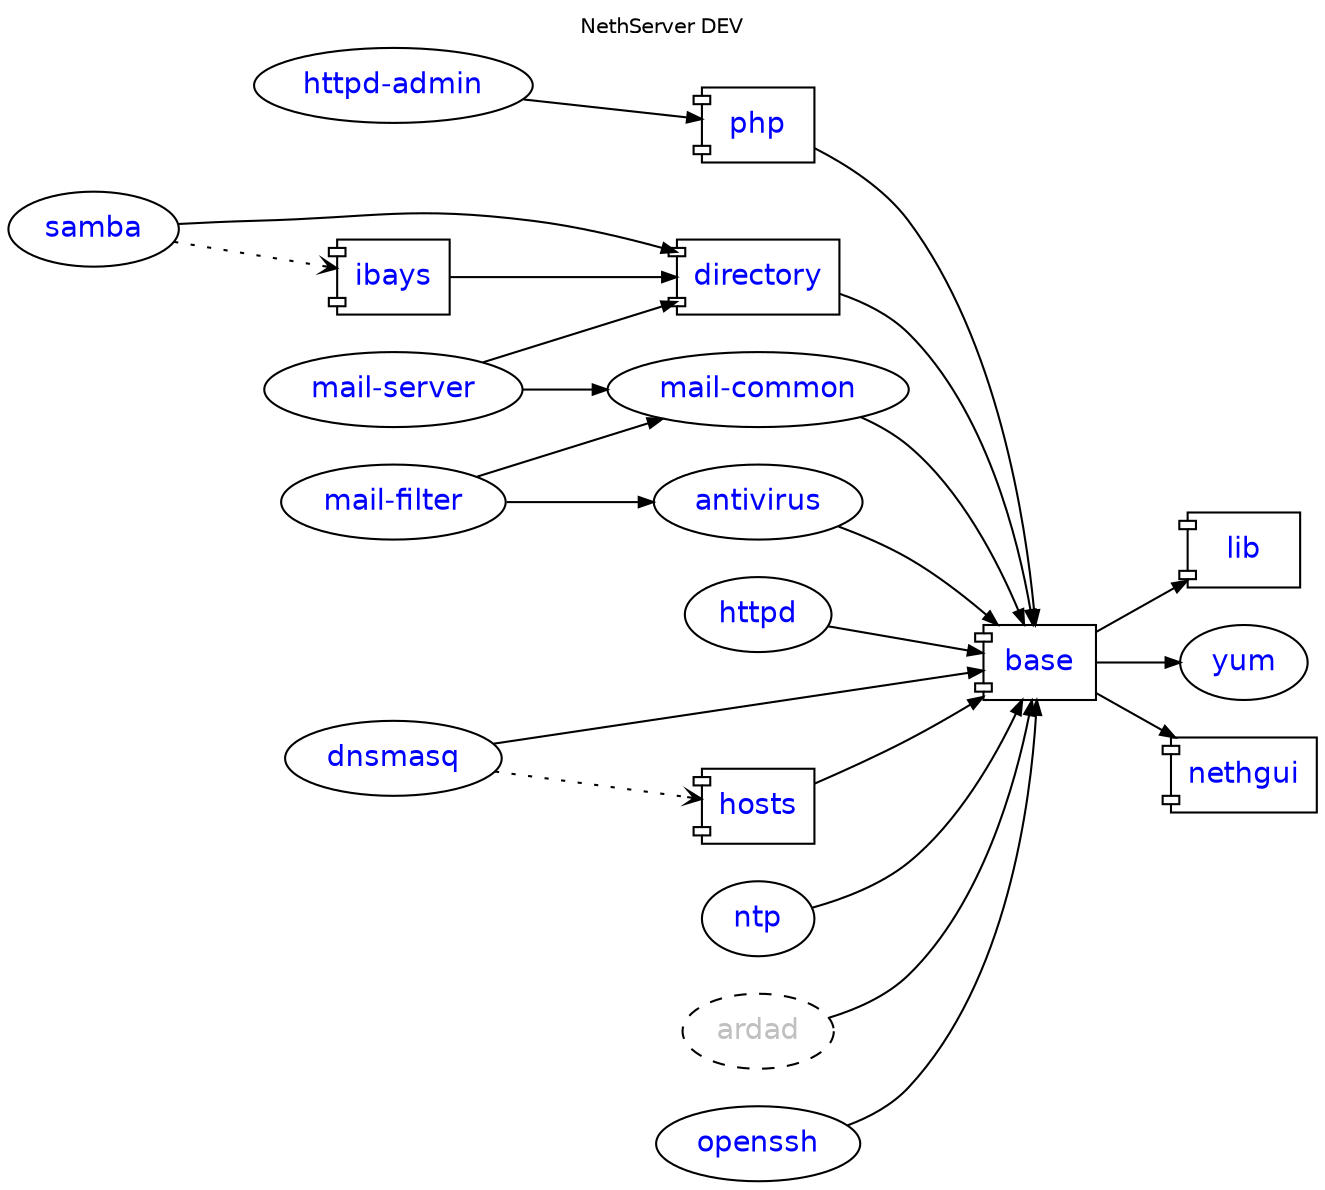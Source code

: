 digraph DEV {
    rankdir = "LR"; compound = true; concentrate = true; fontname = "Helvetica"; fontnames="svg"; fontsize=10.0; label="NethServer DEV"; labelloc = "t"

    node [shape="oval",fontname="Helvetica"];
    edge [arrowsize=0.7];

    httpd_admin [fontcolor=blue,label="httpd-admin",URL="http://dev.nethesis.it/projects/nethserver-httpd-admin"];
    base [fontcolor=blue,URL="http://dev.nethesis.it/projects/nethserver-base",shape="component"];
    directory [fontcolor=blue,URL="http://dev.nethesis.it/projects/nethserver-directory",shape="component"];    
    samba [fontcolor=blue,URL="http://dev.nethesis.it/projects/nethserver-samba"];    
    ibays [fontcolor=blue,URL="http://dev.nethesis.it/projects/nethserver-ibays",shape="component"];    
    lib [fontcolor=blue,URL="http://dev.nethesis.it/projects/nethserver-lib",shape="component"];    
    httpd [fontcolor=blue,URL="http://dev.nethesis.it/projects/nethserver-httpd"];    
    hosts [fontcolor=blue,URL="http://dev.nethesis.it/projects/nethserver-hosts",shape="component"];
    php [fontcolor=blue,URL="http://dev.nethesis.it/projects/nethserver-php",shape="component"];
    yum [fontcolor=blue,URL="http://dev.nethesis.it/projects/nethserver-yum"];
    ntp [fontcolor=blue,URL="http://dev.nethesis.it/projects/nethserver-ntp"];
    dnsmasq [fontcolor=blue,URL="http://dev.nethesis.it/projects/nethserver-dnsmasq"];
    mails [label="mail-server",fontcolor=blue,URL="http://dev.nethesis.it/projects/nethserver-mail-server"];
    mailf [label="mail-filter",fontcolor=blue,URL="http://dev.nethesis.it/projects/nethserver-mail-filter"];
    mailc [label="mail-common",fontcolor=blue,URL="http://dev.nethesis.it/projects/nethserver-mail-common"];
    ardad [fontcolor=gray,style="dashed"];
    nethgui [fontcolor=blue,URL="http://dev.nethesis.it/projects/nethgui",shape="component"];    
    openssh [fontcolor=blue,URL="http://dev.nethesis.it/projects/nethserver-openssh"];
    antivirus [fontcolor=blue,URL="http://dev.nethesis.it/projects/nethserver-antivirus"];

               
    base -> lib
    base -> nethgui
    openssh -> base
    directory -> base
    samba -> directory
    ibays -> directory
    httpd -> base
    dnsmasq -> hosts [style=dotted,arrowhead=vee];
    dnsmasq -> base
    hosts -> base
    httpd_admin -> php
    samba -> ibays [style=dotted,arrowhead=vee];
    base -> yum
    ntp -> base
    php -> base
    mails -> directory
    mails -> mailc
    mailf -> mailc
    mailf -> antivirus
    mailc -> base
    ardad -> base
    antivirus -> base

}
